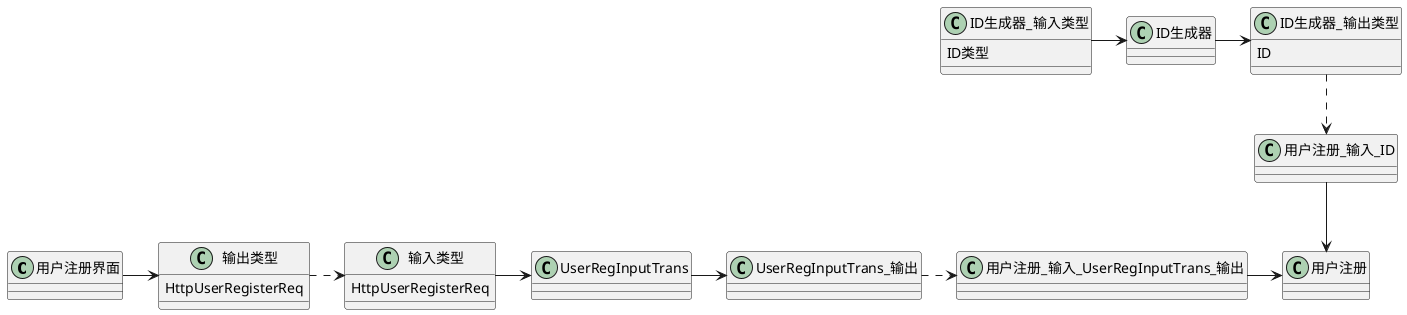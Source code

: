 @startuml
class 用户注册界面 {
}
class 输出类型 {
    HttpUserRegisterReq
}

class UserRegInputTrans
class 输入类型 {
    HttpUserRegisterReq
}
class UserRegInputTrans_输出

用户注册界面 -> 输出类型
输出类型 .r.> 输入类型
输入类型 -> UserRegInputTrans
UserRegInputTrans -> UserRegInputTrans_输出

class ID生成器 {
}
class ID生成器_输入类型 {
    ID类型
}
class ID生成器_输出类型 {
    ID
}
ID生成器_输入类型 -> ID生成器
ID生成器 -> ID生成器_输出类型

class 用户注册 {
}
class 用户注册_输入_ID
class 用户注册_输入_UserRegInputTrans_输出
用户注册_输入_ID --> 用户注册
用户注册_输入_UserRegInputTrans_输出 -> 用户注册
UserRegInputTrans_输出 .> 用户注册_输入_UserRegInputTrans_输出
ID生成器_输出类型 ..> 用户注册_输入_ID
@enduml